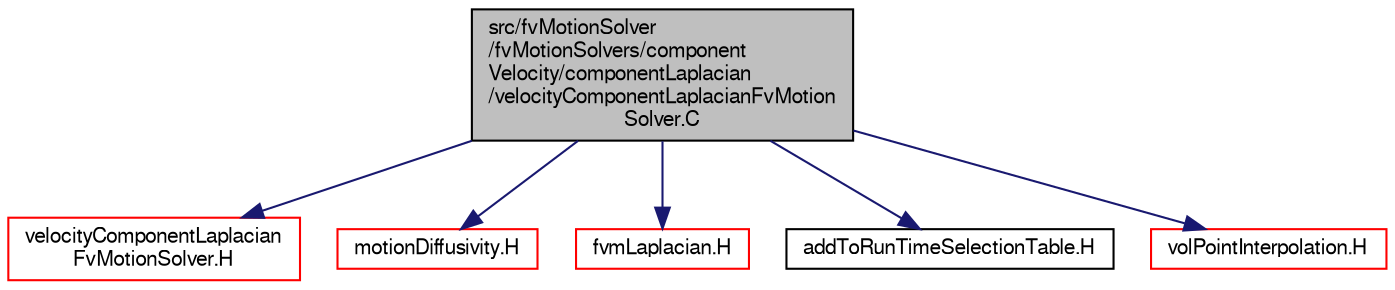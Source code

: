 digraph "src/fvMotionSolver/fvMotionSolvers/componentVelocity/componentLaplacian/velocityComponentLaplacianFvMotionSolver.C"
{
  bgcolor="transparent";
  edge [fontname="FreeSans",fontsize="10",labelfontname="FreeSans",labelfontsize="10"];
  node [fontname="FreeSans",fontsize="10",shape=record];
  Node0 [label="src/fvMotionSolver\l/fvMotionSolvers/component\lVelocity/componentLaplacian\l/velocityComponentLaplacianFvMotion\lSolver.C",height=0.2,width=0.4,color="black", fillcolor="grey75", style="filled", fontcolor="black"];
  Node0 -> Node1 [color="midnightblue",fontsize="10",style="solid",fontname="FreeSans"];
  Node1 [label="velocityComponentLaplacian\lFvMotionSolver.H",height=0.2,width=0.4,color="red",URL="$a04376.html"];
  Node0 -> Node309 [color="midnightblue",fontsize="10",style="solid",fontname="FreeSans"];
  Node309 [label="motionDiffusivity.H",height=0.2,width=0.4,color="red",URL="$a04505.html"];
  Node0 -> Node310 [color="midnightblue",fontsize="10",style="solid",fontname="FreeSans"];
  Node310 [label="fvmLaplacian.H",height=0.2,width=0.4,color="red",URL="$a03077.html",tooltip="Calculate the matrix for the laplacian of the field. "];
  Node0 -> Node331 [color="midnightblue",fontsize="10",style="solid",fontname="FreeSans"];
  Node331 [label="addToRunTimeSelectionTable.H",height=0.2,width=0.4,color="black",URL="$a09263.html",tooltip="Macros for easy insertion into run-time selection tables. "];
  Node0 -> Node332 [color="midnightblue",fontsize="10",style="solid",fontname="FreeSans"];
  Node332 [label="volPointInterpolation.H",height=0.2,width=0.4,color="red",URL="$a04340.html"];
}
